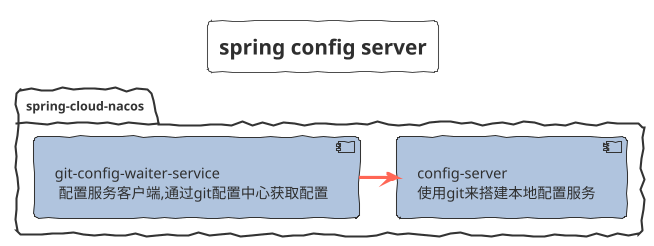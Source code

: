 @startuml SPRING_CONFIG_SERVER
!theme sketchy-outline
title spring config server
skinparam interface {
}
skinparam component {
   backgroundColor LightSteelBlue
   FontSize 14
   ArrowFontSize 14
   ArrowFontColor #777777
   ArrowColor #FF6655
}

package "spring-cloud-nacos"{
   component   cs[
   config-server
   使用git来搭建本地配置服务
   ]
   component gcws[
   git-config-waiter-service
    配置服务客户端,通过git配置中心获取配置
   ]
   gcws -> cs
}


@enduml

